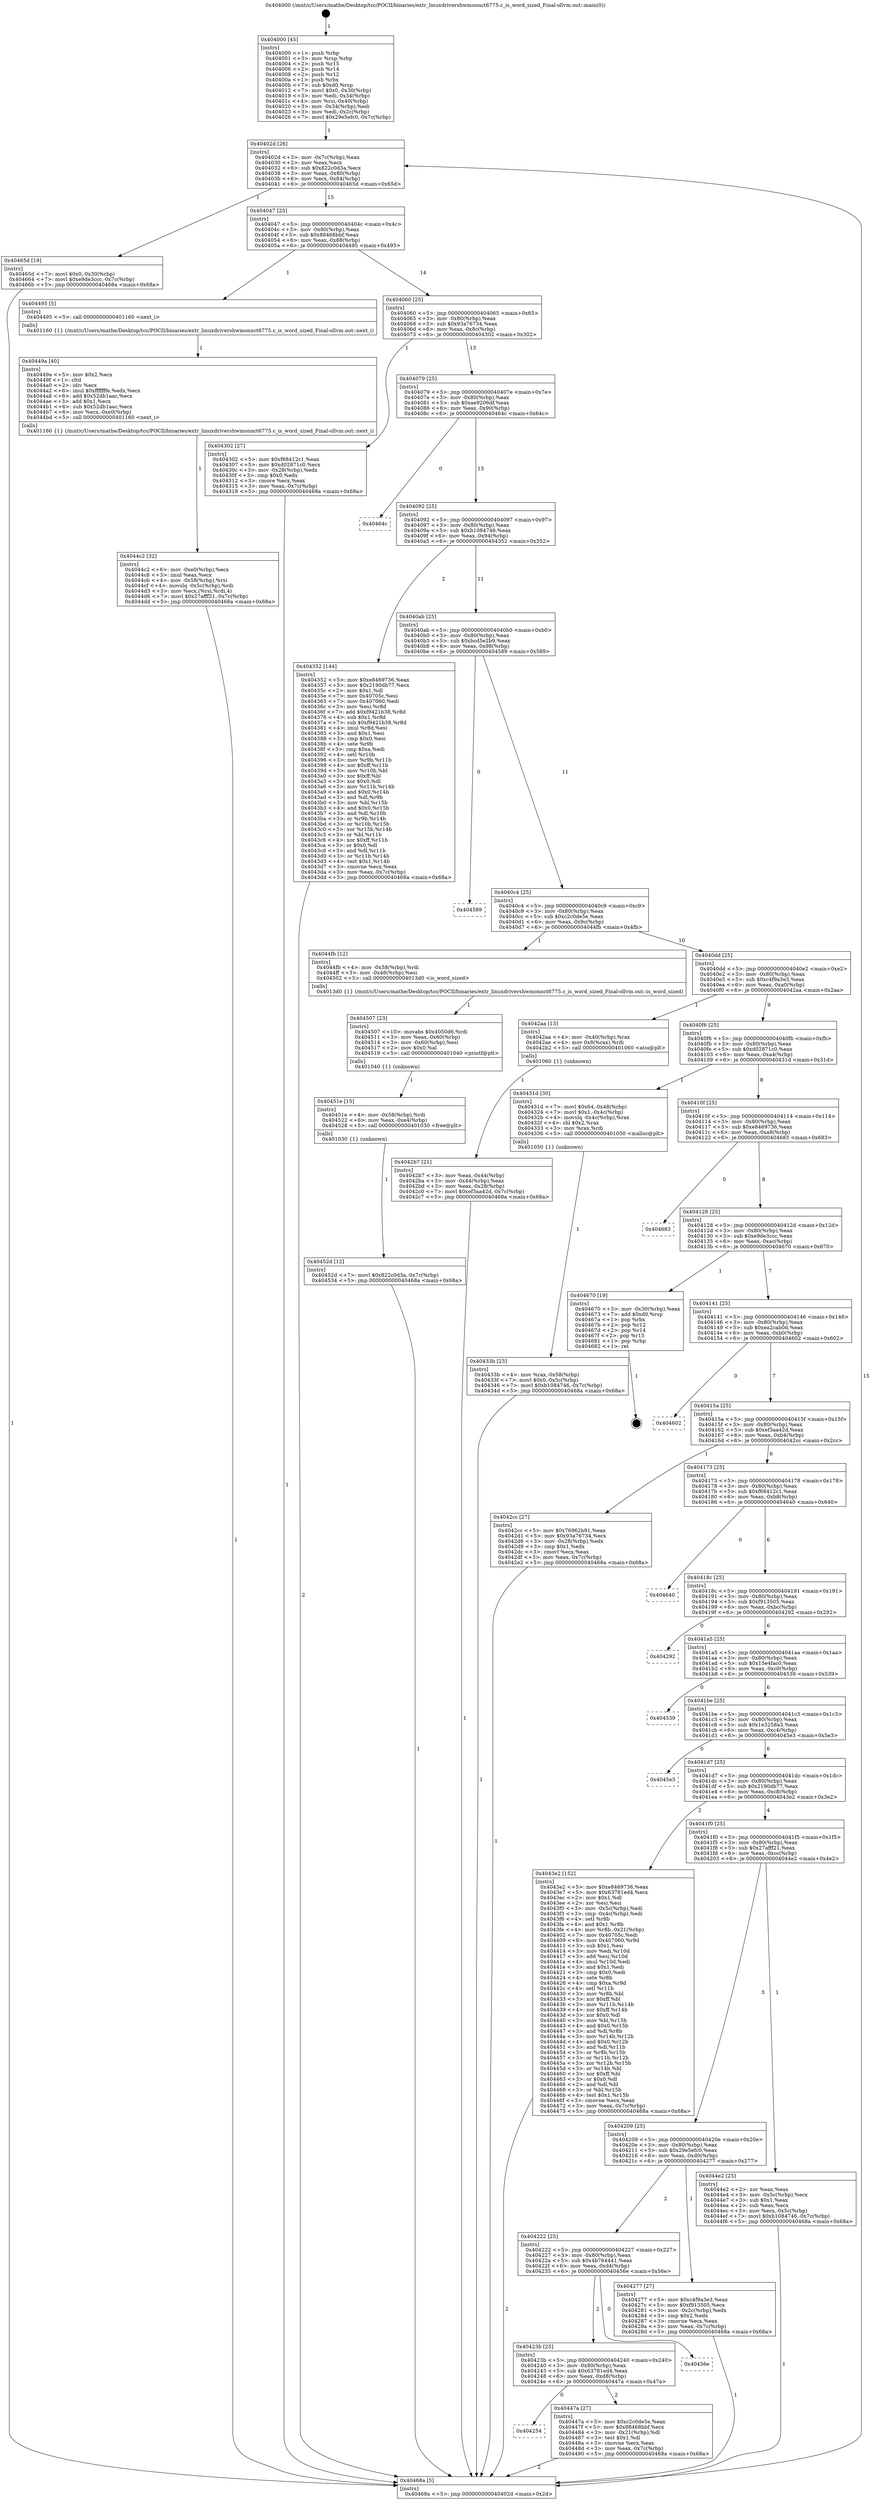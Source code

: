 digraph "0x404000" {
  label = "0x404000 (/mnt/c/Users/mathe/Desktop/tcc/POCII/binaries/extr_linuxdrivershwmonnct6775.c_is_word_sized_Final-ollvm.out::main(0))"
  labelloc = "t"
  node[shape=record]

  Entry [label="",width=0.3,height=0.3,shape=circle,fillcolor=black,style=filled]
  "0x40402d" [label="{
     0x40402d [26]\l
     | [instrs]\l
     &nbsp;&nbsp;0x40402d \<+3\>: mov -0x7c(%rbp),%eax\l
     &nbsp;&nbsp;0x404030 \<+2\>: mov %eax,%ecx\l
     &nbsp;&nbsp;0x404032 \<+6\>: sub $0x822c0d3a,%ecx\l
     &nbsp;&nbsp;0x404038 \<+3\>: mov %eax,-0x80(%rbp)\l
     &nbsp;&nbsp;0x40403b \<+6\>: mov %ecx,-0x84(%rbp)\l
     &nbsp;&nbsp;0x404041 \<+6\>: je 000000000040465d \<main+0x65d\>\l
  }"]
  "0x40465d" [label="{
     0x40465d [19]\l
     | [instrs]\l
     &nbsp;&nbsp;0x40465d \<+7\>: movl $0x0,-0x30(%rbp)\l
     &nbsp;&nbsp;0x404664 \<+7\>: movl $0xe9de3ccc,-0x7c(%rbp)\l
     &nbsp;&nbsp;0x40466b \<+5\>: jmp 000000000040468a \<main+0x68a\>\l
  }"]
  "0x404047" [label="{
     0x404047 [25]\l
     | [instrs]\l
     &nbsp;&nbsp;0x404047 \<+5\>: jmp 000000000040404c \<main+0x4c\>\l
     &nbsp;&nbsp;0x40404c \<+3\>: mov -0x80(%rbp),%eax\l
     &nbsp;&nbsp;0x40404f \<+5\>: sub $0x88468bbf,%eax\l
     &nbsp;&nbsp;0x404054 \<+6\>: mov %eax,-0x88(%rbp)\l
     &nbsp;&nbsp;0x40405a \<+6\>: je 0000000000404495 \<main+0x495\>\l
  }"]
  Exit [label="",width=0.3,height=0.3,shape=circle,fillcolor=black,style=filled,peripheries=2]
  "0x404495" [label="{
     0x404495 [5]\l
     | [instrs]\l
     &nbsp;&nbsp;0x404495 \<+5\>: call 0000000000401160 \<next_i\>\l
     | [calls]\l
     &nbsp;&nbsp;0x401160 \{1\} (/mnt/c/Users/mathe/Desktop/tcc/POCII/binaries/extr_linuxdrivershwmonnct6775.c_is_word_sized_Final-ollvm.out::next_i)\l
  }"]
  "0x404060" [label="{
     0x404060 [25]\l
     | [instrs]\l
     &nbsp;&nbsp;0x404060 \<+5\>: jmp 0000000000404065 \<main+0x65\>\l
     &nbsp;&nbsp;0x404065 \<+3\>: mov -0x80(%rbp),%eax\l
     &nbsp;&nbsp;0x404068 \<+5\>: sub $0x93a76734,%eax\l
     &nbsp;&nbsp;0x40406d \<+6\>: mov %eax,-0x8c(%rbp)\l
     &nbsp;&nbsp;0x404073 \<+6\>: je 0000000000404302 \<main+0x302\>\l
  }"]
  "0x40452d" [label="{
     0x40452d [12]\l
     | [instrs]\l
     &nbsp;&nbsp;0x40452d \<+7\>: movl $0x822c0d3a,-0x7c(%rbp)\l
     &nbsp;&nbsp;0x404534 \<+5\>: jmp 000000000040468a \<main+0x68a\>\l
  }"]
  "0x404302" [label="{
     0x404302 [27]\l
     | [instrs]\l
     &nbsp;&nbsp;0x404302 \<+5\>: mov $0xf68412c1,%eax\l
     &nbsp;&nbsp;0x404307 \<+5\>: mov $0xd02871c0,%ecx\l
     &nbsp;&nbsp;0x40430c \<+3\>: mov -0x28(%rbp),%edx\l
     &nbsp;&nbsp;0x40430f \<+3\>: cmp $0x0,%edx\l
     &nbsp;&nbsp;0x404312 \<+3\>: cmove %ecx,%eax\l
     &nbsp;&nbsp;0x404315 \<+3\>: mov %eax,-0x7c(%rbp)\l
     &nbsp;&nbsp;0x404318 \<+5\>: jmp 000000000040468a \<main+0x68a\>\l
  }"]
  "0x404079" [label="{
     0x404079 [25]\l
     | [instrs]\l
     &nbsp;&nbsp;0x404079 \<+5\>: jmp 000000000040407e \<main+0x7e\>\l
     &nbsp;&nbsp;0x40407e \<+3\>: mov -0x80(%rbp),%eax\l
     &nbsp;&nbsp;0x404081 \<+5\>: sub $0xae9206df,%eax\l
     &nbsp;&nbsp;0x404086 \<+6\>: mov %eax,-0x90(%rbp)\l
     &nbsp;&nbsp;0x40408c \<+6\>: je 000000000040464c \<main+0x64c\>\l
  }"]
  "0x40451e" [label="{
     0x40451e [15]\l
     | [instrs]\l
     &nbsp;&nbsp;0x40451e \<+4\>: mov -0x58(%rbp),%rdi\l
     &nbsp;&nbsp;0x404522 \<+6\>: mov %eax,-0xe4(%rbp)\l
     &nbsp;&nbsp;0x404528 \<+5\>: call 0000000000401030 \<free@plt\>\l
     | [calls]\l
     &nbsp;&nbsp;0x401030 \{1\} (unknown)\l
  }"]
  "0x40464c" [label="{
     0x40464c\l
  }", style=dashed]
  "0x404092" [label="{
     0x404092 [25]\l
     | [instrs]\l
     &nbsp;&nbsp;0x404092 \<+5\>: jmp 0000000000404097 \<main+0x97\>\l
     &nbsp;&nbsp;0x404097 \<+3\>: mov -0x80(%rbp),%eax\l
     &nbsp;&nbsp;0x40409a \<+5\>: sub $0xb1084746,%eax\l
     &nbsp;&nbsp;0x40409f \<+6\>: mov %eax,-0x94(%rbp)\l
     &nbsp;&nbsp;0x4040a5 \<+6\>: je 0000000000404352 \<main+0x352\>\l
  }"]
  "0x404507" [label="{
     0x404507 [23]\l
     | [instrs]\l
     &nbsp;&nbsp;0x404507 \<+10\>: movabs $0x4050d6,%rdi\l
     &nbsp;&nbsp;0x404511 \<+3\>: mov %eax,-0x60(%rbp)\l
     &nbsp;&nbsp;0x404514 \<+3\>: mov -0x60(%rbp),%esi\l
     &nbsp;&nbsp;0x404517 \<+2\>: mov $0x0,%al\l
     &nbsp;&nbsp;0x404519 \<+5\>: call 0000000000401040 \<printf@plt\>\l
     | [calls]\l
     &nbsp;&nbsp;0x401040 \{1\} (unknown)\l
  }"]
  "0x404352" [label="{
     0x404352 [144]\l
     | [instrs]\l
     &nbsp;&nbsp;0x404352 \<+5\>: mov $0xe8469736,%eax\l
     &nbsp;&nbsp;0x404357 \<+5\>: mov $0x2190db77,%ecx\l
     &nbsp;&nbsp;0x40435c \<+2\>: mov $0x1,%dl\l
     &nbsp;&nbsp;0x40435e \<+7\>: mov 0x40705c,%esi\l
     &nbsp;&nbsp;0x404365 \<+7\>: mov 0x407060,%edi\l
     &nbsp;&nbsp;0x40436c \<+3\>: mov %esi,%r8d\l
     &nbsp;&nbsp;0x40436f \<+7\>: add $0xf9421b38,%r8d\l
     &nbsp;&nbsp;0x404376 \<+4\>: sub $0x1,%r8d\l
     &nbsp;&nbsp;0x40437a \<+7\>: sub $0xf9421b38,%r8d\l
     &nbsp;&nbsp;0x404381 \<+4\>: imul %r8d,%esi\l
     &nbsp;&nbsp;0x404385 \<+3\>: and $0x1,%esi\l
     &nbsp;&nbsp;0x404388 \<+3\>: cmp $0x0,%esi\l
     &nbsp;&nbsp;0x40438b \<+4\>: sete %r9b\l
     &nbsp;&nbsp;0x40438f \<+3\>: cmp $0xa,%edi\l
     &nbsp;&nbsp;0x404392 \<+4\>: setl %r10b\l
     &nbsp;&nbsp;0x404396 \<+3\>: mov %r9b,%r11b\l
     &nbsp;&nbsp;0x404399 \<+4\>: xor $0xff,%r11b\l
     &nbsp;&nbsp;0x40439d \<+3\>: mov %r10b,%bl\l
     &nbsp;&nbsp;0x4043a0 \<+3\>: xor $0xff,%bl\l
     &nbsp;&nbsp;0x4043a3 \<+3\>: xor $0x0,%dl\l
     &nbsp;&nbsp;0x4043a6 \<+3\>: mov %r11b,%r14b\l
     &nbsp;&nbsp;0x4043a9 \<+4\>: and $0x0,%r14b\l
     &nbsp;&nbsp;0x4043ad \<+3\>: and %dl,%r9b\l
     &nbsp;&nbsp;0x4043b0 \<+3\>: mov %bl,%r15b\l
     &nbsp;&nbsp;0x4043b3 \<+4\>: and $0x0,%r15b\l
     &nbsp;&nbsp;0x4043b7 \<+3\>: and %dl,%r10b\l
     &nbsp;&nbsp;0x4043ba \<+3\>: or %r9b,%r14b\l
     &nbsp;&nbsp;0x4043bd \<+3\>: or %r10b,%r15b\l
     &nbsp;&nbsp;0x4043c0 \<+3\>: xor %r15b,%r14b\l
     &nbsp;&nbsp;0x4043c3 \<+3\>: or %bl,%r11b\l
     &nbsp;&nbsp;0x4043c6 \<+4\>: xor $0xff,%r11b\l
     &nbsp;&nbsp;0x4043ca \<+3\>: or $0x0,%dl\l
     &nbsp;&nbsp;0x4043cd \<+3\>: and %dl,%r11b\l
     &nbsp;&nbsp;0x4043d0 \<+3\>: or %r11b,%r14b\l
     &nbsp;&nbsp;0x4043d3 \<+4\>: test $0x1,%r14b\l
     &nbsp;&nbsp;0x4043d7 \<+3\>: cmovne %ecx,%eax\l
     &nbsp;&nbsp;0x4043da \<+3\>: mov %eax,-0x7c(%rbp)\l
     &nbsp;&nbsp;0x4043dd \<+5\>: jmp 000000000040468a \<main+0x68a\>\l
  }"]
  "0x4040ab" [label="{
     0x4040ab [25]\l
     | [instrs]\l
     &nbsp;&nbsp;0x4040ab \<+5\>: jmp 00000000004040b0 \<main+0xb0\>\l
     &nbsp;&nbsp;0x4040b0 \<+3\>: mov -0x80(%rbp),%eax\l
     &nbsp;&nbsp;0x4040b3 \<+5\>: sub $0xbcd5e2b9,%eax\l
     &nbsp;&nbsp;0x4040b8 \<+6\>: mov %eax,-0x98(%rbp)\l
     &nbsp;&nbsp;0x4040be \<+6\>: je 0000000000404589 \<main+0x589\>\l
  }"]
  "0x4044c2" [label="{
     0x4044c2 [32]\l
     | [instrs]\l
     &nbsp;&nbsp;0x4044c2 \<+6\>: mov -0xe0(%rbp),%ecx\l
     &nbsp;&nbsp;0x4044c8 \<+3\>: imul %eax,%ecx\l
     &nbsp;&nbsp;0x4044cb \<+4\>: mov -0x58(%rbp),%rsi\l
     &nbsp;&nbsp;0x4044cf \<+4\>: movslq -0x5c(%rbp),%rdi\l
     &nbsp;&nbsp;0x4044d3 \<+3\>: mov %ecx,(%rsi,%rdi,4)\l
     &nbsp;&nbsp;0x4044d6 \<+7\>: movl $0x27afff21,-0x7c(%rbp)\l
     &nbsp;&nbsp;0x4044dd \<+5\>: jmp 000000000040468a \<main+0x68a\>\l
  }"]
  "0x404589" [label="{
     0x404589\l
  }", style=dashed]
  "0x4040c4" [label="{
     0x4040c4 [25]\l
     | [instrs]\l
     &nbsp;&nbsp;0x4040c4 \<+5\>: jmp 00000000004040c9 \<main+0xc9\>\l
     &nbsp;&nbsp;0x4040c9 \<+3\>: mov -0x80(%rbp),%eax\l
     &nbsp;&nbsp;0x4040cc \<+5\>: sub $0xc2c0de5e,%eax\l
     &nbsp;&nbsp;0x4040d1 \<+6\>: mov %eax,-0x9c(%rbp)\l
     &nbsp;&nbsp;0x4040d7 \<+6\>: je 00000000004044fb \<main+0x4fb\>\l
  }"]
  "0x40449a" [label="{
     0x40449a [40]\l
     | [instrs]\l
     &nbsp;&nbsp;0x40449a \<+5\>: mov $0x2,%ecx\l
     &nbsp;&nbsp;0x40449f \<+1\>: cltd\l
     &nbsp;&nbsp;0x4044a0 \<+2\>: idiv %ecx\l
     &nbsp;&nbsp;0x4044a2 \<+6\>: imul $0xfffffffe,%edx,%ecx\l
     &nbsp;&nbsp;0x4044a8 \<+6\>: add $0x52db1aac,%ecx\l
     &nbsp;&nbsp;0x4044ae \<+3\>: add $0x1,%ecx\l
     &nbsp;&nbsp;0x4044b1 \<+6\>: sub $0x52db1aac,%ecx\l
     &nbsp;&nbsp;0x4044b7 \<+6\>: mov %ecx,-0xe0(%rbp)\l
     &nbsp;&nbsp;0x4044bd \<+5\>: call 0000000000401160 \<next_i\>\l
     | [calls]\l
     &nbsp;&nbsp;0x401160 \{1\} (/mnt/c/Users/mathe/Desktop/tcc/POCII/binaries/extr_linuxdrivershwmonnct6775.c_is_word_sized_Final-ollvm.out::next_i)\l
  }"]
  "0x4044fb" [label="{
     0x4044fb [12]\l
     | [instrs]\l
     &nbsp;&nbsp;0x4044fb \<+4\>: mov -0x58(%rbp),%rdi\l
     &nbsp;&nbsp;0x4044ff \<+3\>: mov -0x48(%rbp),%esi\l
     &nbsp;&nbsp;0x404502 \<+5\>: call 00000000004013d0 \<is_word_sized\>\l
     | [calls]\l
     &nbsp;&nbsp;0x4013d0 \{1\} (/mnt/c/Users/mathe/Desktop/tcc/POCII/binaries/extr_linuxdrivershwmonnct6775.c_is_word_sized_Final-ollvm.out::is_word_sized)\l
  }"]
  "0x4040dd" [label="{
     0x4040dd [25]\l
     | [instrs]\l
     &nbsp;&nbsp;0x4040dd \<+5\>: jmp 00000000004040e2 \<main+0xe2\>\l
     &nbsp;&nbsp;0x4040e2 \<+3\>: mov -0x80(%rbp),%eax\l
     &nbsp;&nbsp;0x4040e5 \<+5\>: sub $0xc4f9a3e3,%eax\l
     &nbsp;&nbsp;0x4040ea \<+6\>: mov %eax,-0xa0(%rbp)\l
     &nbsp;&nbsp;0x4040f0 \<+6\>: je 00000000004042aa \<main+0x2aa\>\l
  }"]
  "0x404254" [label="{
     0x404254\l
  }", style=dashed]
  "0x4042aa" [label="{
     0x4042aa [13]\l
     | [instrs]\l
     &nbsp;&nbsp;0x4042aa \<+4\>: mov -0x40(%rbp),%rax\l
     &nbsp;&nbsp;0x4042ae \<+4\>: mov 0x8(%rax),%rdi\l
     &nbsp;&nbsp;0x4042b2 \<+5\>: call 0000000000401060 \<atoi@plt\>\l
     | [calls]\l
     &nbsp;&nbsp;0x401060 \{1\} (unknown)\l
  }"]
  "0x4040f6" [label="{
     0x4040f6 [25]\l
     | [instrs]\l
     &nbsp;&nbsp;0x4040f6 \<+5\>: jmp 00000000004040fb \<main+0xfb\>\l
     &nbsp;&nbsp;0x4040fb \<+3\>: mov -0x80(%rbp),%eax\l
     &nbsp;&nbsp;0x4040fe \<+5\>: sub $0xd02871c0,%eax\l
     &nbsp;&nbsp;0x404103 \<+6\>: mov %eax,-0xa4(%rbp)\l
     &nbsp;&nbsp;0x404109 \<+6\>: je 000000000040431d \<main+0x31d\>\l
  }"]
  "0x40447a" [label="{
     0x40447a [27]\l
     | [instrs]\l
     &nbsp;&nbsp;0x40447a \<+5\>: mov $0xc2c0de5e,%eax\l
     &nbsp;&nbsp;0x40447f \<+5\>: mov $0x88468bbf,%ecx\l
     &nbsp;&nbsp;0x404484 \<+3\>: mov -0x21(%rbp),%dl\l
     &nbsp;&nbsp;0x404487 \<+3\>: test $0x1,%dl\l
     &nbsp;&nbsp;0x40448a \<+3\>: cmovne %ecx,%eax\l
     &nbsp;&nbsp;0x40448d \<+3\>: mov %eax,-0x7c(%rbp)\l
     &nbsp;&nbsp;0x404490 \<+5\>: jmp 000000000040468a \<main+0x68a\>\l
  }"]
  "0x40431d" [label="{
     0x40431d [30]\l
     | [instrs]\l
     &nbsp;&nbsp;0x40431d \<+7\>: movl $0x64,-0x48(%rbp)\l
     &nbsp;&nbsp;0x404324 \<+7\>: movl $0x1,-0x4c(%rbp)\l
     &nbsp;&nbsp;0x40432b \<+4\>: movslq -0x4c(%rbp),%rax\l
     &nbsp;&nbsp;0x40432f \<+4\>: shl $0x2,%rax\l
     &nbsp;&nbsp;0x404333 \<+3\>: mov %rax,%rdi\l
     &nbsp;&nbsp;0x404336 \<+5\>: call 0000000000401050 \<malloc@plt\>\l
     | [calls]\l
     &nbsp;&nbsp;0x401050 \{1\} (unknown)\l
  }"]
  "0x40410f" [label="{
     0x40410f [25]\l
     | [instrs]\l
     &nbsp;&nbsp;0x40410f \<+5\>: jmp 0000000000404114 \<main+0x114\>\l
     &nbsp;&nbsp;0x404114 \<+3\>: mov -0x80(%rbp),%eax\l
     &nbsp;&nbsp;0x404117 \<+5\>: sub $0xe8469736,%eax\l
     &nbsp;&nbsp;0x40411c \<+6\>: mov %eax,-0xa8(%rbp)\l
     &nbsp;&nbsp;0x404122 \<+6\>: je 0000000000404683 \<main+0x683\>\l
  }"]
  "0x40423b" [label="{
     0x40423b [25]\l
     | [instrs]\l
     &nbsp;&nbsp;0x40423b \<+5\>: jmp 0000000000404240 \<main+0x240\>\l
     &nbsp;&nbsp;0x404240 \<+3\>: mov -0x80(%rbp),%eax\l
     &nbsp;&nbsp;0x404243 \<+5\>: sub $0x63781ed4,%eax\l
     &nbsp;&nbsp;0x404248 \<+6\>: mov %eax,-0xd8(%rbp)\l
     &nbsp;&nbsp;0x40424e \<+6\>: je 000000000040447a \<main+0x47a\>\l
  }"]
  "0x404683" [label="{
     0x404683\l
  }", style=dashed]
  "0x404128" [label="{
     0x404128 [25]\l
     | [instrs]\l
     &nbsp;&nbsp;0x404128 \<+5\>: jmp 000000000040412d \<main+0x12d\>\l
     &nbsp;&nbsp;0x40412d \<+3\>: mov -0x80(%rbp),%eax\l
     &nbsp;&nbsp;0x404130 \<+5\>: sub $0xe9de3ccc,%eax\l
     &nbsp;&nbsp;0x404135 \<+6\>: mov %eax,-0xac(%rbp)\l
     &nbsp;&nbsp;0x40413b \<+6\>: je 0000000000404670 \<main+0x670\>\l
  }"]
  "0x40456e" [label="{
     0x40456e\l
  }", style=dashed]
  "0x404670" [label="{
     0x404670 [19]\l
     | [instrs]\l
     &nbsp;&nbsp;0x404670 \<+3\>: mov -0x30(%rbp),%eax\l
     &nbsp;&nbsp;0x404673 \<+7\>: add $0xd0,%rsp\l
     &nbsp;&nbsp;0x40467a \<+1\>: pop %rbx\l
     &nbsp;&nbsp;0x40467b \<+2\>: pop %r12\l
     &nbsp;&nbsp;0x40467d \<+2\>: pop %r14\l
     &nbsp;&nbsp;0x40467f \<+2\>: pop %r15\l
     &nbsp;&nbsp;0x404681 \<+1\>: pop %rbp\l
     &nbsp;&nbsp;0x404682 \<+1\>: ret\l
  }"]
  "0x404141" [label="{
     0x404141 [25]\l
     | [instrs]\l
     &nbsp;&nbsp;0x404141 \<+5\>: jmp 0000000000404146 \<main+0x146\>\l
     &nbsp;&nbsp;0x404146 \<+3\>: mov -0x80(%rbp),%eax\l
     &nbsp;&nbsp;0x404149 \<+5\>: sub $0xea2cab0d,%eax\l
     &nbsp;&nbsp;0x40414e \<+6\>: mov %eax,-0xb0(%rbp)\l
     &nbsp;&nbsp;0x404154 \<+6\>: je 0000000000404602 \<main+0x602\>\l
  }"]
  "0x40433b" [label="{
     0x40433b [23]\l
     | [instrs]\l
     &nbsp;&nbsp;0x40433b \<+4\>: mov %rax,-0x58(%rbp)\l
     &nbsp;&nbsp;0x40433f \<+7\>: movl $0x0,-0x5c(%rbp)\l
     &nbsp;&nbsp;0x404346 \<+7\>: movl $0xb1084746,-0x7c(%rbp)\l
     &nbsp;&nbsp;0x40434d \<+5\>: jmp 000000000040468a \<main+0x68a\>\l
  }"]
  "0x404602" [label="{
     0x404602\l
  }", style=dashed]
  "0x40415a" [label="{
     0x40415a [25]\l
     | [instrs]\l
     &nbsp;&nbsp;0x40415a \<+5\>: jmp 000000000040415f \<main+0x15f\>\l
     &nbsp;&nbsp;0x40415f \<+3\>: mov -0x80(%rbp),%eax\l
     &nbsp;&nbsp;0x404162 \<+5\>: sub $0xef3aa42d,%eax\l
     &nbsp;&nbsp;0x404167 \<+6\>: mov %eax,-0xb4(%rbp)\l
     &nbsp;&nbsp;0x40416d \<+6\>: je 00000000004042cc \<main+0x2cc\>\l
  }"]
  "0x4042b7" [label="{
     0x4042b7 [21]\l
     | [instrs]\l
     &nbsp;&nbsp;0x4042b7 \<+3\>: mov %eax,-0x44(%rbp)\l
     &nbsp;&nbsp;0x4042ba \<+3\>: mov -0x44(%rbp),%eax\l
     &nbsp;&nbsp;0x4042bd \<+3\>: mov %eax,-0x28(%rbp)\l
     &nbsp;&nbsp;0x4042c0 \<+7\>: movl $0xef3aa42d,-0x7c(%rbp)\l
     &nbsp;&nbsp;0x4042c7 \<+5\>: jmp 000000000040468a \<main+0x68a\>\l
  }"]
  "0x4042cc" [label="{
     0x4042cc [27]\l
     | [instrs]\l
     &nbsp;&nbsp;0x4042cc \<+5\>: mov $0x76962b91,%eax\l
     &nbsp;&nbsp;0x4042d1 \<+5\>: mov $0x93a76734,%ecx\l
     &nbsp;&nbsp;0x4042d6 \<+3\>: mov -0x28(%rbp),%edx\l
     &nbsp;&nbsp;0x4042d9 \<+3\>: cmp $0x1,%edx\l
     &nbsp;&nbsp;0x4042dc \<+3\>: cmovl %ecx,%eax\l
     &nbsp;&nbsp;0x4042df \<+3\>: mov %eax,-0x7c(%rbp)\l
     &nbsp;&nbsp;0x4042e2 \<+5\>: jmp 000000000040468a \<main+0x68a\>\l
  }"]
  "0x404173" [label="{
     0x404173 [25]\l
     | [instrs]\l
     &nbsp;&nbsp;0x404173 \<+5\>: jmp 0000000000404178 \<main+0x178\>\l
     &nbsp;&nbsp;0x404178 \<+3\>: mov -0x80(%rbp),%eax\l
     &nbsp;&nbsp;0x40417b \<+5\>: sub $0xf68412c1,%eax\l
     &nbsp;&nbsp;0x404180 \<+6\>: mov %eax,-0xb8(%rbp)\l
     &nbsp;&nbsp;0x404186 \<+6\>: je 0000000000404640 \<main+0x640\>\l
  }"]
  "0x404000" [label="{
     0x404000 [45]\l
     | [instrs]\l
     &nbsp;&nbsp;0x404000 \<+1\>: push %rbp\l
     &nbsp;&nbsp;0x404001 \<+3\>: mov %rsp,%rbp\l
     &nbsp;&nbsp;0x404004 \<+2\>: push %r15\l
     &nbsp;&nbsp;0x404006 \<+2\>: push %r14\l
     &nbsp;&nbsp;0x404008 \<+2\>: push %r12\l
     &nbsp;&nbsp;0x40400a \<+1\>: push %rbx\l
     &nbsp;&nbsp;0x40400b \<+7\>: sub $0xd0,%rsp\l
     &nbsp;&nbsp;0x404012 \<+7\>: movl $0x0,-0x30(%rbp)\l
     &nbsp;&nbsp;0x404019 \<+3\>: mov %edi,-0x34(%rbp)\l
     &nbsp;&nbsp;0x40401c \<+4\>: mov %rsi,-0x40(%rbp)\l
     &nbsp;&nbsp;0x404020 \<+3\>: mov -0x34(%rbp),%edi\l
     &nbsp;&nbsp;0x404023 \<+3\>: mov %edi,-0x2c(%rbp)\l
     &nbsp;&nbsp;0x404026 \<+7\>: movl $0x29e5efc0,-0x7c(%rbp)\l
  }"]
  "0x404640" [label="{
     0x404640\l
  }", style=dashed]
  "0x40418c" [label="{
     0x40418c [25]\l
     | [instrs]\l
     &nbsp;&nbsp;0x40418c \<+5\>: jmp 0000000000404191 \<main+0x191\>\l
     &nbsp;&nbsp;0x404191 \<+3\>: mov -0x80(%rbp),%eax\l
     &nbsp;&nbsp;0x404194 \<+5\>: sub $0xf913505,%eax\l
     &nbsp;&nbsp;0x404199 \<+6\>: mov %eax,-0xbc(%rbp)\l
     &nbsp;&nbsp;0x40419f \<+6\>: je 0000000000404292 \<main+0x292\>\l
  }"]
  "0x40468a" [label="{
     0x40468a [5]\l
     | [instrs]\l
     &nbsp;&nbsp;0x40468a \<+5\>: jmp 000000000040402d \<main+0x2d\>\l
  }"]
  "0x404292" [label="{
     0x404292\l
  }", style=dashed]
  "0x4041a5" [label="{
     0x4041a5 [25]\l
     | [instrs]\l
     &nbsp;&nbsp;0x4041a5 \<+5\>: jmp 00000000004041aa \<main+0x1aa\>\l
     &nbsp;&nbsp;0x4041aa \<+3\>: mov -0x80(%rbp),%eax\l
     &nbsp;&nbsp;0x4041ad \<+5\>: sub $0x15e4fac0,%eax\l
     &nbsp;&nbsp;0x4041b2 \<+6\>: mov %eax,-0xc0(%rbp)\l
     &nbsp;&nbsp;0x4041b8 \<+6\>: je 0000000000404539 \<main+0x539\>\l
  }"]
  "0x404222" [label="{
     0x404222 [25]\l
     | [instrs]\l
     &nbsp;&nbsp;0x404222 \<+5\>: jmp 0000000000404227 \<main+0x227\>\l
     &nbsp;&nbsp;0x404227 \<+3\>: mov -0x80(%rbp),%eax\l
     &nbsp;&nbsp;0x40422a \<+5\>: sub $0x4b764441,%eax\l
     &nbsp;&nbsp;0x40422f \<+6\>: mov %eax,-0xd4(%rbp)\l
     &nbsp;&nbsp;0x404235 \<+6\>: je 000000000040456e \<main+0x56e\>\l
  }"]
  "0x404539" [label="{
     0x404539\l
  }", style=dashed]
  "0x4041be" [label="{
     0x4041be [25]\l
     | [instrs]\l
     &nbsp;&nbsp;0x4041be \<+5\>: jmp 00000000004041c3 \<main+0x1c3\>\l
     &nbsp;&nbsp;0x4041c3 \<+3\>: mov -0x80(%rbp),%eax\l
     &nbsp;&nbsp;0x4041c6 \<+5\>: sub $0x1e3258a3,%eax\l
     &nbsp;&nbsp;0x4041cb \<+6\>: mov %eax,-0xc4(%rbp)\l
     &nbsp;&nbsp;0x4041d1 \<+6\>: je 00000000004045e3 \<main+0x5e3\>\l
  }"]
  "0x404277" [label="{
     0x404277 [27]\l
     | [instrs]\l
     &nbsp;&nbsp;0x404277 \<+5\>: mov $0xc4f9a3e3,%eax\l
     &nbsp;&nbsp;0x40427c \<+5\>: mov $0xf913505,%ecx\l
     &nbsp;&nbsp;0x404281 \<+3\>: mov -0x2c(%rbp),%edx\l
     &nbsp;&nbsp;0x404284 \<+3\>: cmp $0x2,%edx\l
     &nbsp;&nbsp;0x404287 \<+3\>: cmovne %ecx,%eax\l
     &nbsp;&nbsp;0x40428a \<+3\>: mov %eax,-0x7c(%rbp)\l
     &nbsp;&nbsp;0x40428d \<+5\>: jmp 000000000040468a \<main+0x68a\>\l
  }"]
  "0x4045e3" [label="{
     0x4045e3\l
  }", style=dashed]
  "0x4041d7" [label="{
     0x4041d7 [25]\l
     | [instrs]\l
     &nbsp;&nbsp;0x4041d7 \<+5\>: jmp 00000000004041dc \<main+0x1dc\>\l
     &nbsp;&nbsp;0x4041dc \<+3\>: mov -0x80(%rbp),%eax\l
     &nbsp;&nbsp;0x4041df \<+5\>: sub $0x2190db77,%eax\l
     &nbsp;&nbsp;0x4041e4 \<+6\>: mov %eax,-0xc8(%rbp)\l
     &nbsp;&nbsp;0x4041ea \<+6\>: je 00000000004043e2 \<main+0x3e2\>\l
  }"]
  "0x404209" [label="{
     0x404209 [25]\l
     | [instrs]\l
     &nbsp;&nbsp;0x404209 \<+5\>: jmp 000000000040420e \<main+0x20e\>\l
     &nbsp;&nbsp;0x40420e \<+3\>: mov -0x80(%rbp),%eax\l
     &nbsp;&nbsp;0x404211 \<+5\>: sub $0x29e5efc0,%eax\l
     &nbsp;&nbsp;0x404216 \<+6\>: mov %eax,-0xd0(%rbp)\l
     &nbsp;&nbsp;0x40421c \<+6\>: je 0000000000404277 \<main+0x277\>\l
  }"]
  "0x4043e2" [label="{
     0x4043e2 [152]\l
     | [instrs]\l
     &nbsp;&nbsp;0x4043e2 \<+5\>: mov $0xe8469736,%eax\l
     &nbsp;&nbsp;0x4043e7 \<+5\>: mov $0x63781ed4,%ecx\l
     &nbsp;&nbsp;0x4043ec \<+2\>: mov $0x1,%dl\l
     &nbsp;&nbsp;0x4043ee \<+2\>: xor %esi,%esi\l
     &nbsp;&nbsp;0x4043f0 \<+3\>: mov -0x5c(%rbp),%edi\l
     &nbsp;&nbsp;0x4043f3 \<+3\>: cmp -0x4c(%rbp),%edi\l
     &nbsp;&nbsp;0x4043f6 \<+4\>: setl %r8b\l
     &nbsp;&nbsp;0x4043fa \<+4\>: and $0x1,%r8b\l
     &nbsp;&nbsp;0x4043fe \<+4\>: mov %r8b,-0x21(%rbp)\l
     &nbsp;&nbsp;0x404402 \<+7\>: mov 0x40705c,%edi\l
     &nbsp;&nbsp;0x404409 \<+8\>: mov 0x407060,%r9d\l
     &nbsp;&nbsp;0x404411 \<+3\>: sub $0x1,%esi\l
     &nbsp;&nbsp;0x404414 \<+3\>: mov %edi,%r10d\l
     &nbsp;&nbsp;0x404417 \<+3\>: add %esi,%r10d\l
     &nbsp;&nbsp;0x40441a \<+4\>: imul %r10d,%edi\l
     &nbsp;&nbsp;0x40441e \<+3\>: and $0x1,%edi\l
     &nbsp;&nbsp;0x404421 \<+3\>: cmp $0x0,%edi\l
     &nbsp;&nbsp;0x404424 \<+4\>: sete %r8b\l
     &nbsp;&nbsp;0x404428 \<+4\>: cmp $0xa,%r9d\l
     &nbsp;&nbsp;0x40442c \<+4\>: setl %r11b\l
     &nbsp;&nbsp;0x404430 \<+3\>: mov %r8b,%bl\l
     &nbsp;&nbsp;0x404433 \<+3\>: xor $0xff,%bl\l
     &nbsp;&nbsp;0x404436 \<+3\>: mov %r11b,%r14b\l
     &nbsp;&nbsp;0x404439 \<+4\>: xor $0xff,%r14b\l
     &nbsp;&nbsp;0x40443d \<+3\>: xor $0x0,%dl\l
     &nbsp;&nbsp;0x404440 \<+3\>: mov %bl,%r15b\l
     &nbsp;&nbsp;0x404443 \<+4\>: and $0x0,%r15b\l
     &nbsp;&nbsp;0x404447 \<+3\>: and %dl,%r8b\l
     &nbsp;&nbsp;0x40444a \<+3\>: mov %r14b,%r12b\l
     &nbsp;&nbsp;0x40444d \<+4\>: and $0x0,%r12b\l
     &nbsp;&nbsp;0x404451 \<+3\>: and %dl,%r11b\l
     &nbsp;&nbsp;0x404454 \<+3\>: or %r8b,%r15b\l
     &nbsp;&nbsp;0x404457 \<+3\>: or %r11b,%r12b\l
     &nbsp;&nbsp;0x40445a \<+3\>: xor %r12b,%r15b\l
     &nbsp;&nbsp;0x40445d \<+3\>: or %r14b,%bl\l
     &nbsp;&nbsp;0x404460 \<+3\>: xor $0xff,%bl\l
     &nbsp;&nbsp;0x404463 \<+3\>: or $0x0,%dl\l
     &nbsp;&nbsp;0x404466 \<+2\>: and %dl,%bl\l
     &nbsp;&nbsp;0x404468 \<+3\>: or %bl,%r15b\l
     &nbsp;&nbsp;0x40446b \<+4\>: test $0x1,%r15b\l
     &nbsp;&nbsp;0x40446f \<+3\>: cmovne %ecx,%eax\l
     &nbsp;&nbsp;0x404472 \<+3\>: mov %eax,-0x7c(%rbp)\l
     &nbsp;&nbsp;0x404475 \<+5\>: jmp 000000000040468a \<main+0x68a\>\l
  }"]
  "0x4041f0" [label="{
     0x4041f0 [25]\l
     | [instrs]\l
     &nbsp;&nbsp;0x4041f0 \<+5\>: jmp 00000000004041f5 \<main+0x1f5\>\l
     &nbsp;&nbsp;0x4041f5 \<+3\>: mov -0x80(%rbp),%eax\l
     &nbsp;&nbsp;0x4041f8 \<+5\>: sub $0x27afff21,%eax\l
     &nbsp;&nbsp;0x4041fd \<+6\>: mov %eax,-0xcc(%rbp)\l
     &nbsp;&nbsp;0x404203 \<+6\>: je 00000000004044e2 \<main+0x4e2\>\l
  }"]
  "0x4044e2" [label="{
     0x4044e2 [25]\l
     | [instrs]\l
     &nbsp;&nbsp;0x4044e2 \<+2\>: xor %eax,%eax\l
     &nbsp;&nbsp;0x4044e4 \<+3\>: mov -0x5c(%rbp),%ecx\l
     &nbsp;&nbsp;0x4044e7 \<+3\>: sub $0x1,%eax\l
     &nbsp;&nbsp;0x4044ea \<+2\>: sub %eax,%ecx\l
     &nbsp;&nbsp;0x4044ec \<+3\>: mov %ecx,-0x5c(%rbp)\l
     &nbsp;&nbsp;0x4044ef \<+7\>: movl $0xb1084746,-0x7c(%rbp)\l
     &nbsp;&nbsp;0x4044f6 \<+5\>: jmp 000000000040468a \<main+0x68a\>\l
  }"]
  Entry -> "0x404000" [label=" 1"]
  "0x40402d" -> "0x40465d" [label=" 1"]
  "0x40402d" -> "0x404047" [label=" 15"]
  "0x404670" -> Exit [label=" 1"]
  "0x404047" -> "0x404495" [label=" 1"]
  "0x404047" -> "0x404060" [label=" 14"]
  "0x40465d" -> "0x40468a" [label=" 1"]
  "0x404060" -> "0x404302" [label=" 1"]
  "0x404060" -> "0x404079" [label=" 13"]
  "0x40452d" -> "0x40468a" [label=" 1"]
  "0x404079" -> "0x40464c" [label=" 0"]
  "0x404079" -> "0x404092" [label=" 13"]
  "0x40451e" -> "0x40452d" [label=" 1"]
  "0x404092" -> "0x404352" [label=" 2"]
  "0x404092" -> "0x4040ab" [label=" 11"]
  "0x404507" -> "0x40451e" [label=" 1"]
  "0x4040ab" -> "0x404589" [label=" 0"]
  "0x4040ab" -> "0x4040c4" [label=" 11"]
  "0x4044fb" -> "0x404507" [label=" 1"]
  "0x4040c4" -> "0x4044fb" [label=" 1"]
  "0x4040c4" -> "0x4040dd" [label=" 10"]
  "0x4044e2" -> "0x40468a" [label=" 1"]
  "0x4040dd" -> "0x4042aa" [label=" 1"]
  "0x4040dd" -> "0x4040f6" [label=" 9"]
  "0x4044c2" -> "0x40468a" [label=" 1"]
  "0x4040f6" -> "0x40431d" [label=" 1"]
  "0x4040f6" -> "0x40410f" [label=" 8"]
  "0x40449a" -> "0x4044c2" [label=" 1"]
  "0x40410f" -> "0x404683" [label=" 0"]
  "0x40410f" -> "0x404128" [label=" 8"]
  "0x40447a" -> "0x40468a" [label=" 2"]
  "0x404128" -> "0x404670" [label=" 1"]
  "0x404128" -> "0x404141" [label=" 7"]
  "0x40423b" -> "0x404254" [label=" 0"]
  "0x404141" -> "0x404602" [label=" 0"]
  "0x404141" -> "0x40415a" [label=" 7"]
  "0x404495" -> "0x40449a" [label=" 1"]
  "0x40415a" -> "0x4042cc" [label=" 1"]
  "0x40415a" -> "0x404173" [label=" 6"]
  "0x404222" -> "0x40423b" [label=" 2"]
  "0x404173" -> "0x404640" [label=" 0"]
  "0x404173" -> "0x40418c" [label=" 6"]
  "0x404222" -> "0x40456e" [label=" 0"]
  "0x40418c" -> "0x404292" [label=" 0"]
  "0x40418c" -> "0x4041a5" [label=" 6"]
  "0x40423b" -> "0x40447a" [label=" 2"]
  "0x4041a5" -> "0x404539" [label=" 0"]
  "0x4041a5" -> "0x4041be" [label=" 6"]
  "0x4043e2" -> "0x40468a" [label=" 2"]
  "0x4041be" -> "0x4045e3" [label=" 0"]
  "0x4041be" -> "0x4041d7" [label=" 6"]
  "0x404352" -> "0x40468a" [label=" 2"]
  "0x4041d7" -> "0x4043e2" [label=" 2"]
  "0x4041d7" -> "0x4041f0" [label=" 4"]
  "0x40431d" -> "0x40433b" [label=" 1"]
  "0x4041f0" -> "0x4044e2" [label=" 1"]
  "0x4041f0" -> "0x404209" [label=" 3"]
  "0x40433b" -> "0x40468a" [label=" 1"]
  "0x404209" -> "0x404277" [label=" 1"]
  "0x404209" -> "0x404222" [label=" 2"]
  "0x404277" -> "0x40468a" [label=" 1"]
  "0x404000" -> "0x40402d" [label=" 1"]
  "0x40468a" -> "0x40402d" [label=" 15"]
  "0x4042aa" -> "0x4042b7" [label=" 1"]
  "0x4042b7" -> "0x40468a" [label=" 1"]
  "0x4042cc" -> "0x40468a" [label=" 1"]
  "0x404302" -> "0x40468a" [label=" 1"]
}
